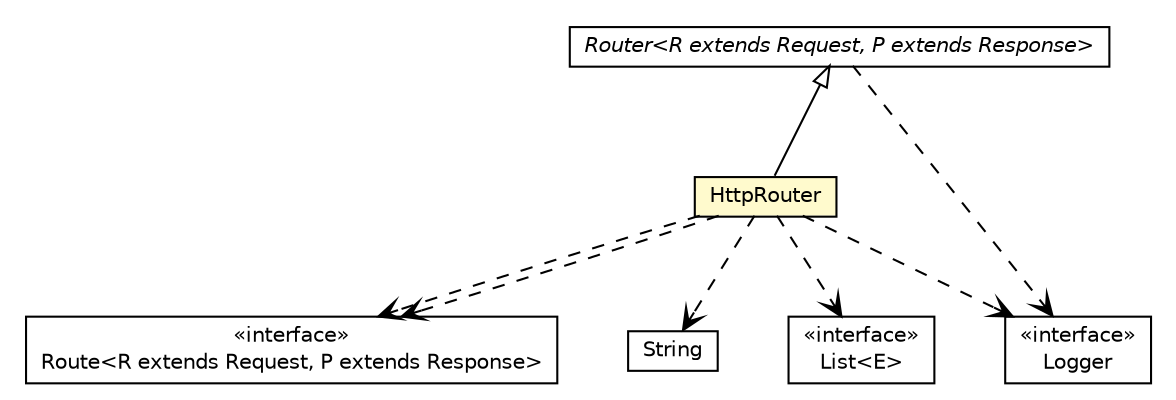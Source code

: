 #!/usr/local/bin/dot
#
# Class diagram 
# Generated by UMLGraph version R5_6-24-gf6e263 (http://www.umlgraph.org/)
#

digraph G {
	edge [fontname="Helvetica",fontsize=10,labelfontname="Helvetica",labelfontsize=10];
	node [fontname="Helvetica",fontsize=10,shape=plaintext];
	nodesep=0.25;
	ranksep=0.5;
	// babble.net.Router<R extends babble.net.Request, P extends babble.net.Response>
	c649 [label=<<table title="babble.net.Router" border="0" cellborder="1" cellspacing="0" cellpadding="2" port="p" href="../Router.html">
		<tr><td><table border="0" cellspacing="0" cellpadding="1">
<tr><td align="center" balign="center"><font face="Helvetica-Oblique"> Router&lt;R extends Request, P extends Response&gt; </font></td></tr>
		</table></td></tr>
		</table>>, URL="../Router.html", fontname="Helvetica", fontcolor="black", fontsize=10.0];
	// babble.net.Route<R extends babble.net.Request, P extends babble.net.Response>
	c650 [label=<<table title="babble.net.Route" border="0" cellborder="1" cellspacing="0" cellpadding="2" port="p" href="../Route.html">
		<tr><td><table border="0" cellspacing="0" cellpadding="1">
<tr><td align="center" balign="center"> &#171;interface&#187; </td></tr>
<tr><td align="center" balign="center"> Route&lt;R extends Request, P extends Response&gt; </td></tr>
		</table></td></tr>
		</table>>, URL="../Route.html", fontname="Helvetica", fontcolor="black", fontsize=10.0];
	// babble.net.http.HttpRouter
	c660 [label=<<table title="babble.net.http.HttpRouter" border="0" cellborder="1" cellspacing="0" cellpadding="2" port="p" bgcolor="lemonChiffon" href="./HttpRouter.html">
		<tr><td><table border="0" cellspacing="0" cellpadding="1">
<tr><td align="center" balign="center"> HttpRouter </td></tr>
		</table></td></tr>
		</table>>, URL="./HttpRouter.html", fontname="Helvetica", fontcolor="black", fontsize=10.0];
	//babble.net.http.HttpRouter extends babble.net.Router<babble.net.http.HttpRequest, babble.net.http.HttpResponse>
	c649:p -> c660:p [dir=back,arrowtail=empty];
	// babble.net.Router<R extends babble.net.Request, P extends babble.net.Response> DEPEND org.slf4j.Logger
	c649:p -> c681:p [taillabel="", label="", headlabel="", fontname="Helvetica", fontcolor="black", fontsize=10.0, color="black", arrowhead=open, style=dashed];
	// babble.net.http.HttpRouter DEPEND java.lang.String
	c660:p -> c682:p [taillabel="", label="", headlabel="", fontname="Helvetica", fontcolor="black", fontsize=10.0, color="black", arrowhead=open, style=dashed];
	// babble.net.http.HttpRouter DEPEND org.slf4j.Logger
	c660:p -> c681:p [taillabel="", label="", headlabel="", fontname="Helvetica", fontcolor="black", fontsize=10.0, color="black", arrowhead=open, style=dashed];
	// babble.net.http.HttpRouter DEPEND babble.net.Route<R extends babble.net.Request, P extends babble.net.Response>
	c660:p -> c650:p [taillabel="", label="", headlabel="", fontname="Helvetica", fontcolor="black", fontsize=10.0, color="black", arrowhead=open, style=dashed];
	// babble.net.http.HttpRouter DEPEND java.util.List<E>
	c660:p -> c683:p [taillabel="", label="", headlabel="", fontname="Helvetica", fontcolor="black", fontsize=10.0, color="black", arrowhead=open, style=dashed];
	// babble.net.http.HttpRouter DEPEND babble.net.Route<R extends babble.net.Request, P extends babble.net.Response>
	c660:p -> c650:p [taillabel="", label="", headlabel="", fontname="Helvetica", fontcolor="black", fontsize=10.0, color="black", arrowhead=open, style=dashed];
	// java.lang.String
	c682 [label=<<table title="java.lang.String" border="0" cellborder="1" cellspacing="0" cellpadding="2" port="p" href="http://java.sun.com/j2se/1.4.2/docs/api/java/lang/String.html">
		<tr><td><table border="0" cellspacing="0" cellpadding="1">
<tr><td align="center" balign="center"> String </td></tr>
		</table></td></tr>
		</table>>, URL="http://java.sun.com/j2se/1.4.2/docs/api/java/lang/String.html", fontname="Helvetica", fontcolor="black", fontsize=10.0];
	// org.slf4j.Logger
	c681 [label=<<table title="org.slf4j.Logger" border="0" cellborder="1" cellspacing="0" cellpadding="2" port="p" href="http://java.sun.com/j2se/1.4.2/docs/api/org/slf4j/Logger.html">
		<tr><td><table border="0" cellspacing="0" cellpadding="1">
<tr><td align="center" balign="center"> &#171;interface&#187; </td></tr>
<tr><td align="center" balign="center"> Logger </td></tr>
		</table></td></tr>
		</table>>, URL="http://java.sun.com/j2se/1.4.2/docs/api/org/slf4j/Logger.html", fontname="Helvetica", fontcolor="black", fontsize=10.0];
	// java.util.List<E>
	c683 [label=<<table title="java.util.List" border="0" cellborder="1" cellspacing="0" cellpadding="2" port="p" href="http://java.sun.com/j2se/1.4.2/docs/api/java/util/List.html">
		<tr><td><table border="0" cellspacing="0" cellpadding="1">
<tr><td align="center" balign="center"> &#171;interface&#187; </td></tr>
<tr><td align="center" balign="center"> List&lt;E&gt; </td></tr>
		</table></td></tr>
		</table>>, URL="http://java.sun.com/j2se/1.4.2/docs/api/java/util/List.html", fontname="Helvetica", fontcolor="black", fontsize=10.0];
}

